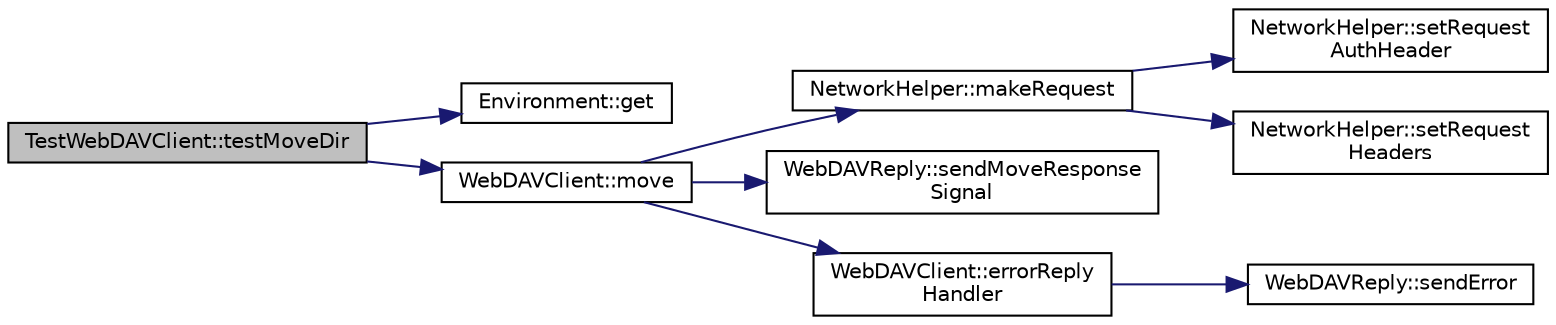 digraph "TestWebDAVClient::testMoveDir"
{
 // INTERACTIVE_SVG=YES
 // LATEX_PDF_SIZE
  edge [fontname="Helvetica",fontsize="10",labelfontname="Helvetica",labelfontsize="10"];
  node [fontname="Helvetica",fontsize="10",shape=record];
  rankdir="LR";
  Node42 [label="TestWebDAVClient::testMoveDir",height=0.2,width=0.4,color="black", fillcolor="grey75", style="filled", fontcolor="black",tooltip=" "];
  Node42 -> Node43 [color="midnightblue",fontsize="10",style="solid",fontname="Helvetica"];
  Node43 [label="Environment::get",height=0.2,width=0.4,color="black", fillcolor="white", style="filled",URL="$class_environment.html#af6420761f58108184a592abf86b97632",tooltip=" "];
  Node42 -> Node44 [color="midnightblue",fontsize="10",style="solid",fontname="Helvetica"];
  Node44 [label="WebDAVClient::move",height=0.2,width=0.4,color="black", fillcolor="white", style="filled",URL="$class_web_d_a_v_client.html#a3c846a97a8ed7bbb9b4b95d7b5842bf7",tooltip=" "];
  Node44 -> Node45 [color="midnightblue",fontsize="10",style="solid",fontname="Helvetica"];
  Node45 [label="NetworkHelper::makeRequest",height=0.2,width=0.4,color="black", fillcolor="white", style="filled",URL="$class_network_helper.html#ae02921e158bb6478658d3326dd73ad0a",tooltip=" "];
  Node45 -> Node46 [color="midnightblue",fontsize="10",style="solid",fontname="Helvetica"];
  Node46 [label="NetworkHelper::setRequest\lAuthHeader",height=0.2,width=0.4,color="black", fillcolor="white", style="filled",URL="$class_network_helper.html#a399431d07f53fe9d51de9cc8feb82870",tooltip=" "];
  Node45 -> Node47 [color="midnightblue",fontsize="10",style="solid",fontname="Helvetica"];
  Node47 [label="NetworkHelper::setRequest\lHeaders",height=0.2,width=0.4,color="black", fillcolor="white", style="filled",URL="$class_network_helper.html#acd2024e4fdc4c63c6b3d159f834a5b7d",tooltip=" "];
  Node44 -> Node48 [color="midnightblue",fontsize="10",style="solid",fontname="Helvetica"];
  Node48 [label="WebDAVReply::sendMoveResponse\lSignal",height=0.2,width=0.4,color="black", fillcolor="white", style="filled",URL="$class_web_d_a_v_reply.html#ab3f043444cbb316f467cb1cc6d81a039",tooltip=" "];
  Node44 -> Node49 [color="midnightblue",fontsize="10",style="solid",fontname="Helvetica"];
  Node49 [label="WebDAVClient::errorReply\lHandler",height=0.2,width=0.4,color="black", fillcolor="white", style="filled",URL="$class_web_d_a_v_client.html#a7c55b87f2da54a454ccd736033586ae4",tooltip=" "];
  Node49 -> Node50 [color="midnightblue",fontsize="10",style="solid",fontname="Helvetica"];
  Node50 [label="WebDAVReply::sendError",height=0.2,width=0.4,color="black", fillcolor="white", style="filled",URL="$class_web_d_a_v_reply.html#af2e9887105f9555aeb6d74ca45995d7a",tooltip=" "];
}
